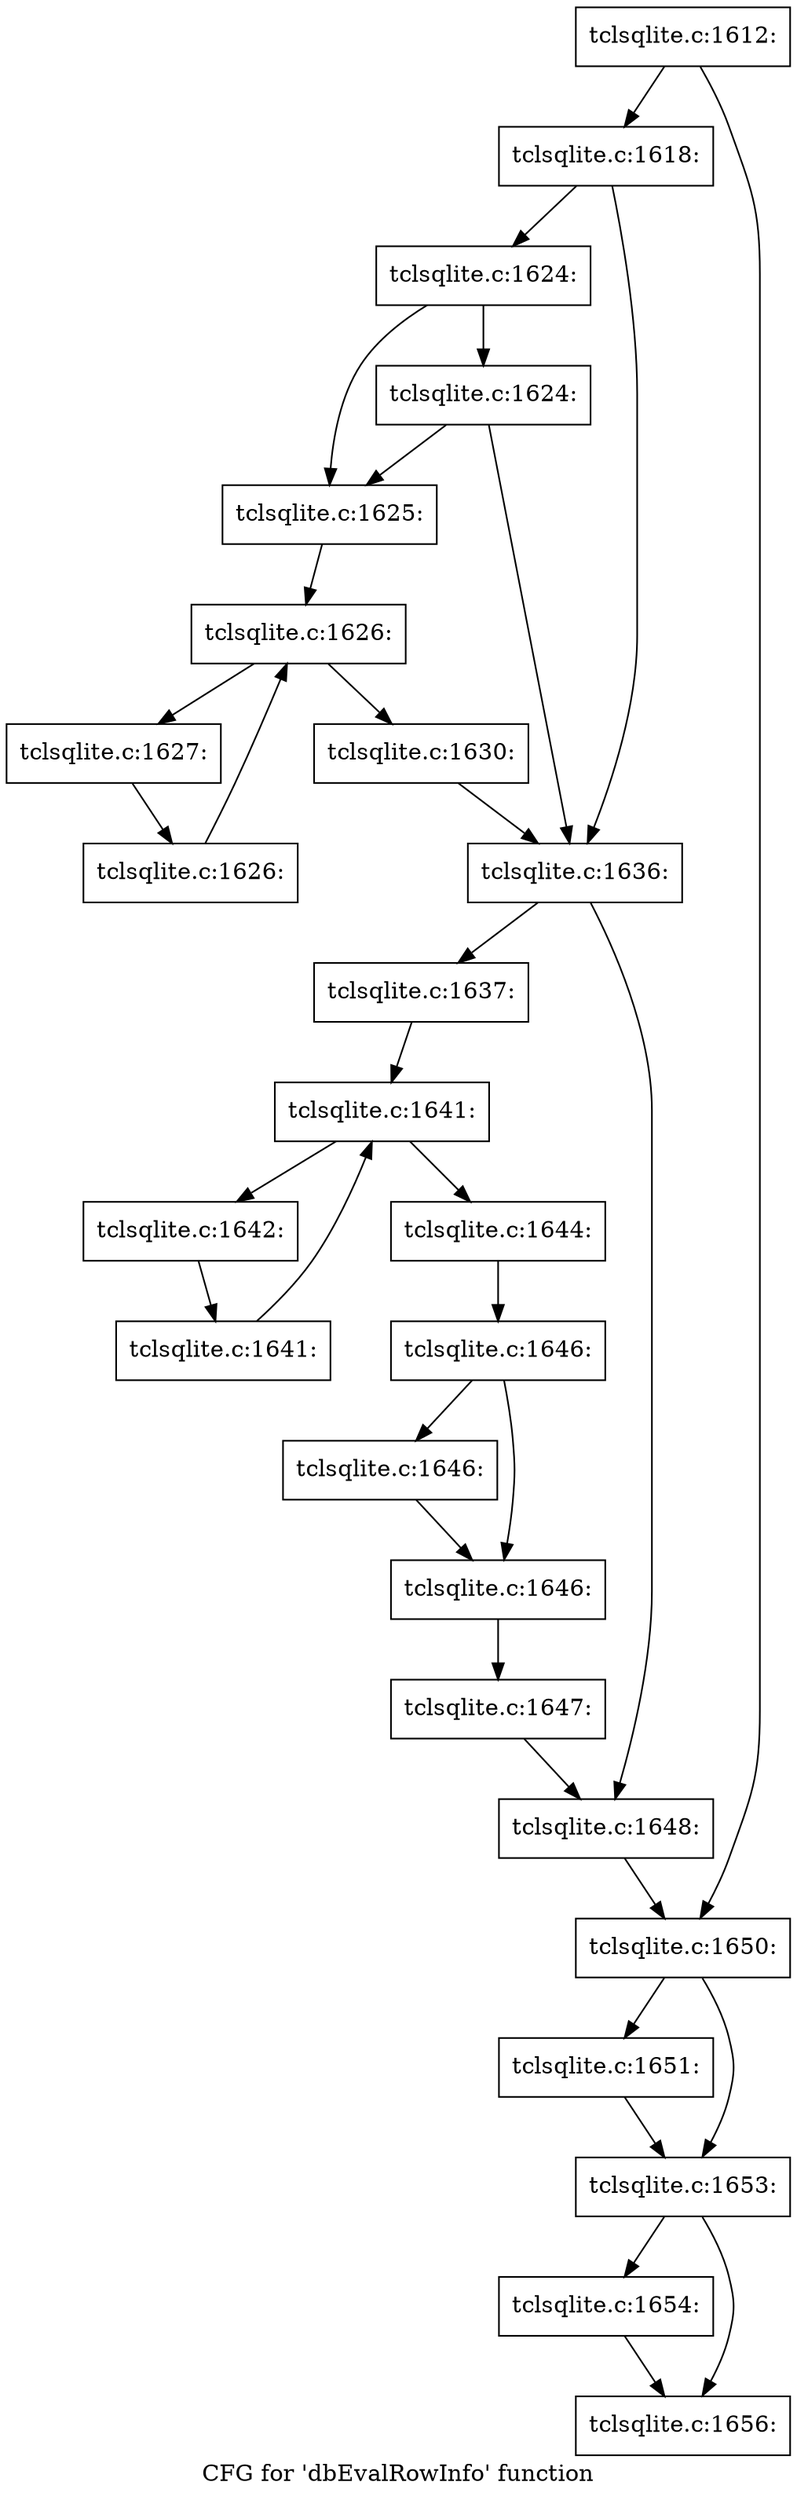 digraph "CFG for 'dbEvalRowInfo' function" {
	label="CFG for 'dbEvalRowInfo' function";

	Node0x55a735aa13c0 [shape=record,label="{tclsqlite.c:1612:}"];
	Node0x55a735aa13c0 -> Node0x55a73591f2b0;
	Node0x55a735aa13c0 -> Node0x55a73591f300;
	Node0x55a73591f2b0 [shape=record,label="{tclsqlite.c:1618:}"];
	Node0x55a73591f2b0 -> Node0x55a735aa6f40;
	Node0x55a73591f2b0 -> Node0x55a735aa6ef0;
	Node0x55a735aa6f40 [shape=record,label="{tclsqlite.c:1624:}"];
	Node0x55a735aa6f40 -> Node0x55a735aa6ea0;
	Node0x55a735aa6f40 -> Node0x55a735aa7270;
	Node0x55a735aa7270 [shape=record,label="{tclsqlite.c:1624:}"];
	Node0x55a735aa7270 -> Node0x55a735aa6ea0;
	Node0x55a735aa7270 -> Node0x55a735aa6ef0;
	Node0x55a735aa6ea0 [shape=record,label="{tclsqlite.c:1625:}"];
	Node0x55a735aa6ea0 -> Node0x55a735aa8060;
	Node0x55a735aa8060 [shape=record,label="{tclsqlite.c:1626:}"];
	Node0x55a735aa8060 -> Node0x55a735aa8280;
	Node0x55a735aa8060 -> Node0x55a735aa7eb0;
	Node0x55a735aa8280 [shape=record,label="{tclsqlite.c:1627:}"];
	Node0x55a735aa8280 -> Node0x55a735aa81f0;
	Node0x55a735aa81f0 [shape=record,label="{tclsqlite.c:1626:}"];
	Node0x55a735aa81f0 -> Node0x55a735aa8060;
	Node0x55a735aa7eb0 [shape=record,label="{tclsqlite.c:1630:}"];
	Node0x55a735aa7eb0 -> Node0x55a735aa6ef0;
	Node0x55a735aa6ef0 [shape=record,label="{tclsqlite.c:1636:}"];
	Node0x55a735aa6ef0 -> Node0x55a735aa8ee0;
	Node0x55a735aa6ef0 -> Node0x55a735aa9d00;
	Node0x55a735aa8ee0 [shape=record,label="{tclsqlite.c:1637:}"];
	Node0x55a735aa8ee0 -> Node0x55a735aab6a0;
	Node0x55a735aab6a0 [shape=record,label="{tclsqlite.c:1641:}"];
	Node0x55a735aab6a0 -> Node0x55a735aab8c0;
	Node0x55a735aab6a0 -> Node0x55a735aab4f0;
	Node0x55a735aab8c0 [shape=record,label="{tclsqlite.c:1642:}"];
	Node0x55a735aab8c0 -> Node0x55a735aab830;
	Node0x55a735aab830 [shape=record,label="{tclsqlite.c:1641:}"];
	Node0x55a735aab830 -> Node0x55a735aab6a0;
	Node0x55a735aab4f0 [shape=record,label="{tclsqlite.c:1644:}"];
	Node0x55a735aab4f0 -> Node0x55a735aacfc0;
	Node0x55a735aacfc0 [shape=record,label="{tclsqlite.c:1646:}"];
	Node0x55a735aacfc0 -> Node0x55a735aad4c0;
	Node0x55a735aacfc0 -> Node0x55a735aad510;
	Node0x55a735aad4c0 [shape=record,label="{tclsqlite.c:1646:}"];
	Node0x55a735aad4c0 -> Node0x55a735aad510;
	Node0x55a735aad510 [shape=record,label="{tclsqlite.c:1646:}"];
	Node0x55a735aad510 -> Node0x55a735aacef0;
	Node0x55a735aacef0 [shape=record,label="{tclsqlite.c:1647:}"];
	Node0x55a735aacef0 -> Node0x55a735aa9d00;
	Node0x55a735aa9d00 [shape=record,label="{tclsqlite.c:1648:}"];
	Node0x55a735aa9d00 -> Node0x55a73591f300;
	Node0x55a73591f300 [shape=record,label="{tclsqlite.c:1650:}"];
	Node0x55a73591f300 -> Node0x55a735aacf70;
	Node0x55a73591f300 -> Node0x55a735aae070;
	Node0x55a735aacf70 [shape=record,label="{tclsqlite.c:1651:}"];
	Node0x55a735aacf70 -> Node0x55a735aae070;
	Node0x55a735aae070 [shape=record,label="{tclsqlite.c:1653:}"];
	Node0x55a735aae070 -> Node0x55a735aae810;
	Node0x55a735aae070 -> Node0x55a735aae860;
	Node0x55a735aae810 [shape=record,label="{tclsqlite.c:1654:}"];
	Node0x55a735aae810 -> Node0x55a735aae860;
	Node0x55a735aae860 [shape=record,label="{tclsqlite.c:1656:}"];
}
